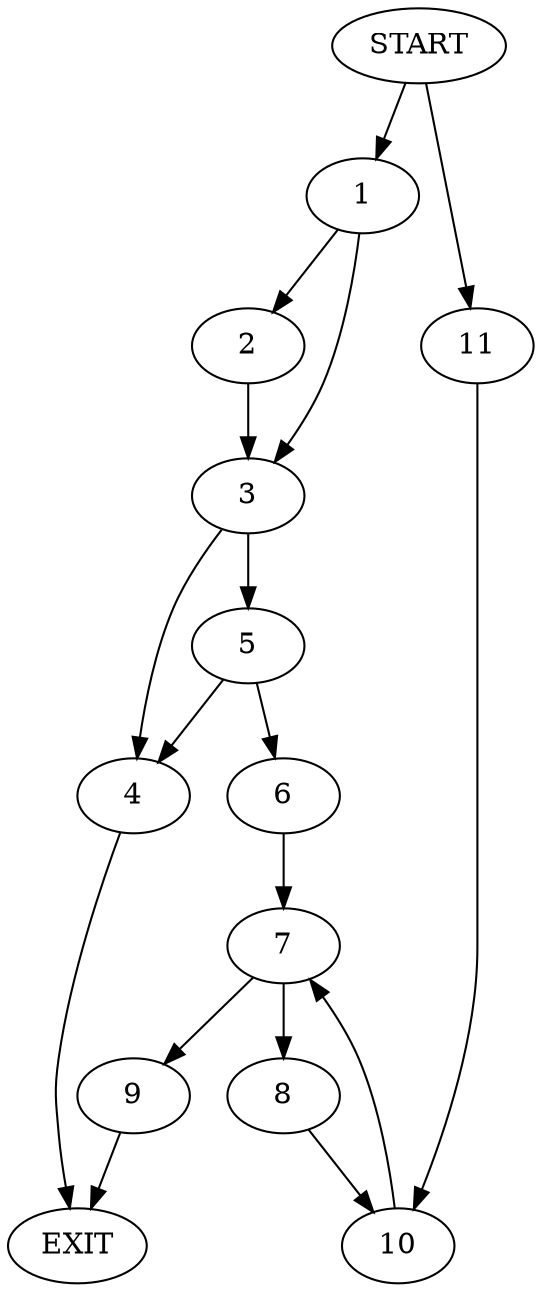 digraph {
0 [label="START"]
12 [label="EXIT"]
0 -> 1
1 -> 2
1 -> 3
3 -> 4
3 -> 5
2 -> 3
4 -> 12
5 -> 4
5 -> 6
6 -> 7
7 -> 8
7 -> 9
8 -> 10
9 -> 12
10 -> 7
0 -> 11
11 -> 10
}
